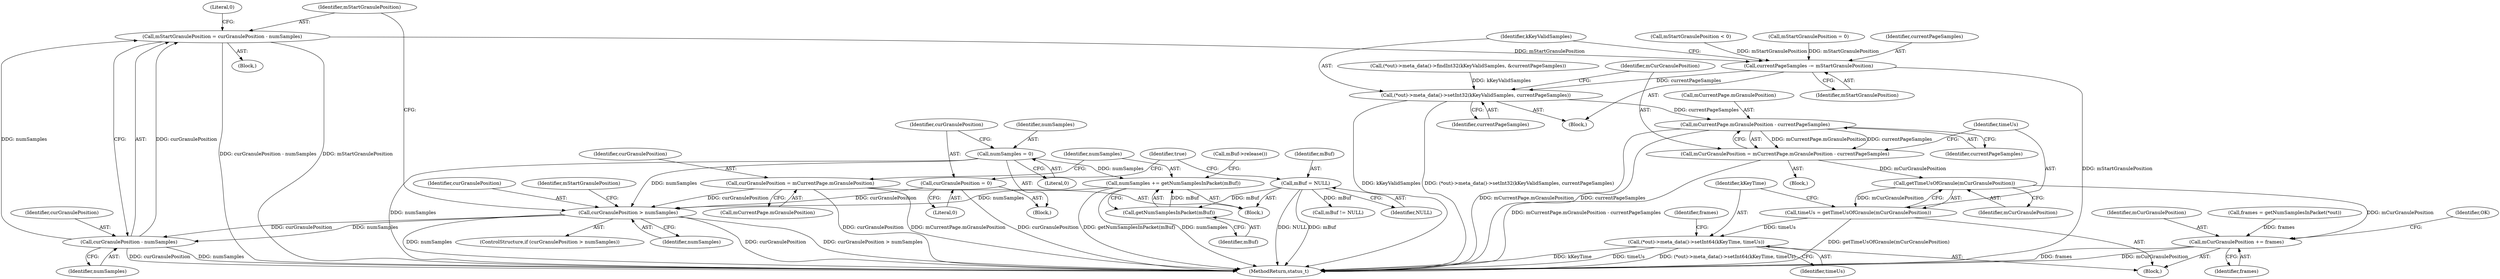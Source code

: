 digraph "0_Android_d07f5c14e811951ff9b411ceb84e7288e0d04aaf@integer" {
"1000183" [label="(Call,mStartGranulePosition = curGranulePosition - numSamples)"];
"1000185" [label="(Call,curGranulePosition - numSamples)"];
"1000179" [label="(Call,curGranulePosition > numSamples)"];
"1000165" [label="(Call,curGranulePosition = mCurrentPage.mGranulePosition)"];
"1000120" [label="(Call,curGranulePosition = 0)"];
"1000116" [label="(Call,numSamples = 0)"];
"1000170" [label="(Call,numSamples += getNumSamplesInPacket(mBuf))"];
"1000172" [label="(Call,getNumSamplesInPacket(mBuf))"];
"1000175" [label="(Call,mBuf = NULL)"];
"1000220" [label="(Call,currentPageSamples -= mStartGranulePosition)"];
"1000223" [label="(Call,(*out)->meta_data()->setInt32(kKeyValidSamples, currentPageSamples))"];
"1000228" [label="(Call,mCurrentPage.mGranulePosition - currentPageSamples)"];
"1000226" [label="(Call,mCurGranulePosition = mCurrentPage.mGranulePosition - currentPageSamples)"];
"1000236" [label="(Call,getTimeUsOfGranule(mCurGranulePosition))"];
"1000234" [label="(Call,timeUs = getTimeUsOfGranule(mCurGranulePosition))"];
"1000238" [label="(Call,(*out)->meta_data()->setInt64(kKeyTime, timeUs))"];
"1000247" [label="(Call,mCurGranulePosition += frames)"];
"1000120" [label="(Call,curGranulePosition = 0)"];
"1000234" [label="(Call,timeUs = getTimeUsOfGranule(mCurGranulePosition))"];
"1000124" [label="(Identifier,true)"];
"1000227" [label="(Identifier,mCurGranulePosition)"];
"1000238" [label="(Call,(*out)->meta_data()->setInt64(kKeyTime, timeUs))"];
"1000252" [label="(MethodReturn,status_t)"];
"1000171" [label="(Identifier,numSamples)"];
"1000214" [label="(Block,)"];
"1000176" [label="(Identifier,mBuf)"];
"1000121" [label="(Identifier,curGranulePosition)"];
"1000167" [label="(Call,mCurrentPage.mGranulePosition)"];
"1000219" [label="(Block,)"];
"1000248" [label="(Identifier,mCurGranulePosition)"];
"1000156" [label="(Call,mBuf != NULL)"];
"1000184" [label="(Identifier,mStartGranulePosition)"];
"1000165" [label="(Call,curGranulePosition = mCurrentPage.mGranulePosition)"];
"1000122" [label="(Literal,0)"];
"1000224" [label="(Identifier,kKeyValidSamples)"];
"1000180" [label="(Identifier,curGranulePosition)"];
"1000229" [label="(Call,mCurrentPage.mGranulePosition)"];
"1000232" [label="(Identifier,currentPageSamples)"];
"1000118" [label="(Literal,0)"];
"1000175" [label="(Call,mBuf = NULL)"];
"1000177" [label="(Identifier,NULL)"];
"1000178" [label="(ControlStructure,if (curGranulePosition > numSamples))"];
"1000243" [label="(Identifier,frames)"];
"1000194" [label="(Literal,0)"];
"1000210" [label="(Call,(*out)->meta_data()->findInt32(kKeyValidSamples, &currentPageSamples))"];
"1000223" [label="(Call,(*out)->meta_data()->setInt32(kKeyValidSamples, currentPageSamples))"];
"1000125" [label="(Block,)"];
"1000182" [label="(Block,)"];
"1000228" [label="(Call,mCurrentPage.mGranulePosition - currentPageSamples)"];
"1000242" [label="(Call,frames = getNumSamplesInPacket(*out))"];
"1000170" [label="(Call,numSamples += getNumSamplesInPacket(mBuf))"];
"1000186" [label="(Identifier,curGranulePosition)"];
"1000190" [label="(Call,mStartGranulePosition = 0)"];
"1000249" [label="(Identifier,frames)"];
"1000191" [label="(Identifier,mStartGranulePosition)"];
"1000166" [label="(Identifier,curGranulePosition)"];
"1000104" [label="(Block,)"];
"1000221" [label="(Identifier,currentPageSamples)"];
"1000187" [label="(Identifier,numSamples)"];
"1000247" [label="(Call,mCurGranulePosition += frames)"];
"1000116" [label="(Call,numSamples = 0)"];
"1000183" [label="(Call,mStartGranulePosition = curGranulePosition - numSamples)"];
"1000173" [label="(Identifier,mBuf)"];
"1000220" [label="(Call,currentPageSamples -= mStartGranulePosition)"];
"1000179" [label="(Call,curGranulePosition > numSamples)"];
"1000222" [label="(Identifier,mStartGranulePosition)"];
"1000113" [label="(Block,)"];
"1000226" [label="(Call,mCurGranulePosition = mCurrentPage.mGranulePosition - currentPageSamples)"];
"1000237" [label="(Identifier,mCurGranulePosition)"];
"1000225" [label="(Identifier,currentPageSamples)"];
"1000240" [label="(Identifier,timeUs)"];
"1000172" [label="(Call,getNumSamplesInPacket(mBuf))"];
"1000236" [label="(Call,getTimeUsOfGranule(mCurGranulePosition))"];
"1000239" [label="(Identifier,kKeyTime)"];
"1000117" [label="(Identifier,numSamples)"];
"1000235" [label="(Identifier,timeUs)"];
"1000251" [label="(Identifier,OK)"];
"1000181" [label="(Identifier,numSamples)"];
"1000185" [label="(Call,curGranulePosition - numSamples)"];
"1000174" [label="(Call,mBuf->release())"];
"1000110" [label="(Call,mStartGranulePosition < 0)"];
"1000183" -> "1000182"  [label="AST: "];
"1000183" -> "1000185"  [label="CFG: "];
"1000184" -> "1000183"  [label="AST: "];
"1000185" -> "1000183"  [label="AST: "];
"1000194" -> "1000183"  [label="CFG: "];
"1000183" -> "1000252"  [label="DDG: curGranulePosition - numSamples"];
"1000183" -> "1000252"  [label="DDG: mStartGranulePosition"];
"1000185" -> "1000183"  [label="DDG: curGranulePosition"];
"1000185" -> "1000183"  [label="DDG: numSamples"];
"1000183" -> "1000220"  [label="DDG: mStartGranulePosition"];
"1000185" -> "1000187"  [label="CFG: "];
"1000186" -> "1000185"  [label="AST: "];
"1000187" -> "1000185"  [label="AST: "];
"1000185" -> "1000252"  [label="DDG: curGranulePosition"];
"1000185" -> "1000252"  [label="DDG: numSamples"];
"1000179" -> "1000185"  [label="DDG: curGranulePosition"];
"1000179" -> "1000185"  [label="DDG: numSamples"];
"1000179" -> "1000178"  [label="AST: "];
"1000179" -> "1000181"  [label="CFG: "];
"1000180" -> "1000179"  [label="AST: "];
"1000181" -> "1000179"  [label="AST: "];
"1000184" -> "1000179"  [label="CFG: "];
"1000191" -> "1000179"  [label="CFG: "];
"1000179" -> "1000252"  [label="DDG: curGranulePosition > numSamples"];
"1000179" -> "1000252"  [label="DDG: numSamples"];
"1000179" -> "1000252"  [label="DDG: curGranulePosition"];
"1000165" -> "1000179"  [label="DDG: curGranulePosition"];
"1000120" -> "1000179"  [label="DDG: curGranulePosition"];
"1000116" -> "1000179"  [label="DDG: numSamples"];
"1000170" -> "1000179"  [label="DDG: numSamples"];
"1000165" -> "1000125"  [label="AST: "];
"1000165" -> "1000167"  [label="CFG: "];
"1000166" -> "1000165"  [label="AST: "];
"1000167" -> "1000165"  [label="AST: "];
"1000171" -> "1000165"  [label="CFG: "];
"1000165" -> "1000252"  [label="DDG: curGranulePosition"];
"1000165" -> "1000252"  [label="DDG: mCurrentPage.mGranulePosition"];
"1000120" -> "1000113"  [label="AST: "];
"1000120" -> "1000122"  [label="CFG: "];
"1000121" -> "1000120"  [label="AST: "];
"1000122" -> "1000120"  [label="AST: "];
"1000124" -> "1000120"  [label="CFG: "];
"1000120" -> "1000252"  [label="DDG: curGranulePosition"];
"1000116" -> "1000113"  [label="AST: "];
"1000116" -> "1000118"  [label="CFG: "];
"1000117" -> "1000116"  [label="AST: "];
"1000118" -> "1000116"  [label="AST: "];
"1000121" -> "1000116"  [label="CFG: "];
"1000116" -> "1000252"  [label="DDG: numSamples"];
"1000116" -> "1000170"  [label="DDG: numSamples"];
"1000170" -> "1000125"  [label="AST: "];
"1000170" -> "1000172"  [label="CFG: "];
"1000171" -> "1000170"  [label="AST: "];
"1000172" -> "1000170"  [label="AST: "];
"1000174" -> "1000170"  [label="CFG: "];
"1000170" -> "1000252"  [label="DDG: getNumSamplesInPacket(mBuf)"];
"1000170" -> "1000252"  [label="DDG: numSamples"];
"1000172" -> "1000170"  [label="DDG: mBuf"];
"1000172" -> "1000173"  [label="CFG: "];
"1000173" -> "1000172"  [label="AST: "];
"1000175" -> "1000172"  [label="DDG: mBuf"];
"1000175" -> "1000125"  [label="AST: "];
"1000175" -> "1000177"  [label="CFG: "];
"1000176" -> "1000175"  [label="AST: "];
"1000177" -> "1000175"  [label="AST: "];
"1000124" -> "1000175"  [label="CFG: "];
"1000175" -> "1000252"  [label="DDG: mBuf"];
"1000175" -> "1000252"  [label="DDG: NULL"];
"1000175" -> "1000156"  [label="DDG: mBuf"];
"1000220" -> "1000219"  [label="AST: "];
"1000220" -> "1000222"  [label="CFG: "];
"1000221" -> "1000220"  [label="AST: "];
"1000222" -> "1000220"  [label="AST: "];
"1000224" -> "1000220"  [label="CFG: "];
"1000220" -> "1000252"  [label="DDG: mStartGranulePosition"];
"1000190" -> "1000220"  [label="DDG: mStartGranulePosition"];
"1000110" -> "1000220"  [label="DDG: mStartGranulePosition"];
"1000220" -> "1000223"  [label="DDG: currentPageSamples"];
"1000223" -> "1000219"  [label="AST: "];
"1000223" -> "1000225"  [label="CFG: "];
"1000224" -> "1000223"  [label="AST: "];
"1000225" -> "1000223"  [label="AST: "];
"1000227" -> "1000223"  [label="CFG: "];
"1000223" -> "1000252"  [label="DDG: (*out)->meta_data()->setInt32(kKeyValidSamples, currentPageSamples)"];
"1000223" -> "1000252"  [label="DDG: kKeyValidSamples"];
"1000210" -> "1000223"  [label="DDG: kKeyValidSamples"];
"1000223" -> "1000228"  [label="DDG: currentPageSamples"];
"1000228" -> "1000226"  [label="AST: "];
"1000228" -> "1000232"  [label="CFG: "];
"1000229" -> "1000228"  [label="AST: "];
"1000232" -> "1000228"  [label="AST: "];
"1000226" -> "1000228"  [label="CFG: "];
"1000228" -> "1000252"  [label="DDG: mCurrentPage.mGranulePosition"];
"1000228" -> "1000252"  [label="DDG: currentPageSamples"];
"1000228" -> "1000226"  [label="DDG: mCurrentPage.mGranulePosition"];
"1000228" -> "1000226"  [label="DDG: currentPageSamples"];
"1000226" -> "1000214"  [label="AST: "];
"1000227" -> "1000226"  [label="AST: "];
"1000235" -> "1000226"  [label="CFG: "];
"1000226" -> "1000252"  [label="DDG: mCurrentPage.mGranulePosition - currentPageSamples"];
"1000226" -> "1000236"  [label="DDG: mCurGranulePosition"];
"1000236" -> "1000234"  [label="AST: "];
"1000236" -> "1000237"  [label="CFG: "];
"1000237" -> "1000236"  [label="AST: "];
"1000234" -> "1000236"  [label="CFG: "];
"1000236" -> "1000234"  [label="DDG: mCurGranulePosition"];
"1000236" -> "1000247"  [label="DDG: mCurGranulePosition"];
"1000234" -> "1000104"  [label="AST: "];
"1000235" -> "1000234"  [label="AST: "];
"1000239" -> "1000234"  [label="CFG: "];
"1000234" -> "1000252"  [label="DDG: getTimeUsOfGranule(mCurGranulePosition)"];
"1000234" -> "1000238"  [label="DDG: timeUs"];
"1000238" -> "1000104"  [label="AST: "];
"1000238" -> "1000240"  [label="CFG: "];
"1000239" -> "1000238"  [label="AST: "];
"1000240" -> "1000238"  [label="AST: "];
"1000243" -> "1000238"  [label="CFG: "];
"1000238" -> "1000252"  [label="DDG: kKeyTime"];
"1000238" -> "1000252"  [label="DDG: timeUs"];
"1000238" -> "1000252"  [label="DDG: (*out)->meta_data()->setInt64(kKeyTime, timeUs)"];
"1000247" -> "1000104"  [label="AST: "];
"1000247" -> "1000249"  [label="CFG: "];
"1000248" -> "1000247"  [label="AST: "];
"1000249" -> "1000247"  [label="AST: "];
"1000251" -> "1000247"  [label="CFG: "];
"1000247" -> "1000252"  [label="DDG: mCurGranulePosition"];
"1000247" -> "1000252"  [label="DDG: frames"];
"1000242" -> "1000247"  [label="DDG: frames"];
}
